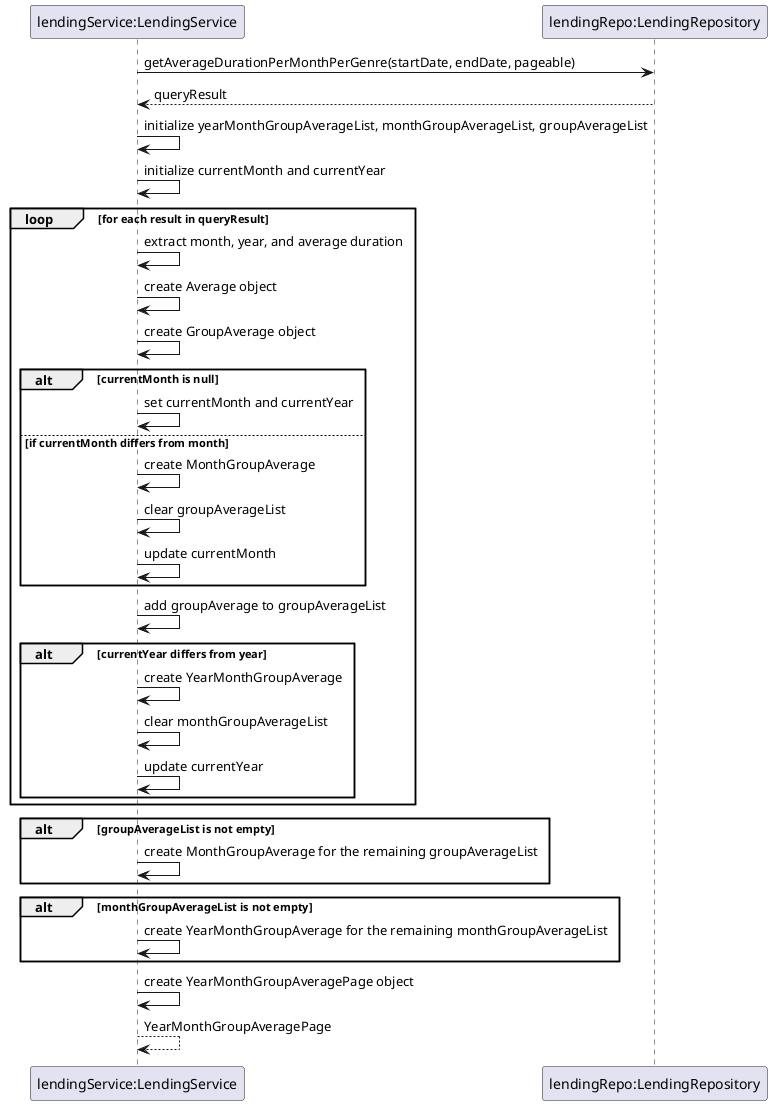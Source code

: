 @startuml
participant "lendingService:LendingService" as Service
participant "lendingRepo:LendingRepository" as Repo

Service -> Repo: getAverageDurationPerMonthPerGenre(startDate, endDate, pageable)
Repo --> Service: queryResult

Service -> Service: initialize yearMonthGroupAverageList, monthGroupAverageList, groupAverageList
Service -> Service: initialize currentMonth and currentYear

loop for each result in queryResult
    Service -> Service: extract month, year, and average duration
    Service -> Service: create Average object
    Service -> Service: create GroupAverage object

    alt currentMonth is null
        Service -> Service: set currentMonth and currentYear
    else if currentMonth differs from month
        Service -> Service: create MonthGroupAverage
        Service -> Service: clear groupAverageList
        Service -> Service: update currentMonth
    end

    Service -> Service: add groupAverage to groupAverageList

    alt currentYear differs from year
        Service -> Service: create YearMonthGroupAverage
        Service -> Service: clear monthGroupAverageList
        Service -> Service: update currentYear
    end
end

alt groupAverageList is not empty
    Service -> Service: create MonthGroupAverage for the remaining groupAverageList
end
alt monthGroupAverageList is not empty
    Service -> Service: create YearMonthGroupAverage for the remaining monthGroupAverageList
end

Service -> Service: create YearMonthGroupAveragePage object
Service --> Service: YearMonthGroupAveragePage

@enduml
